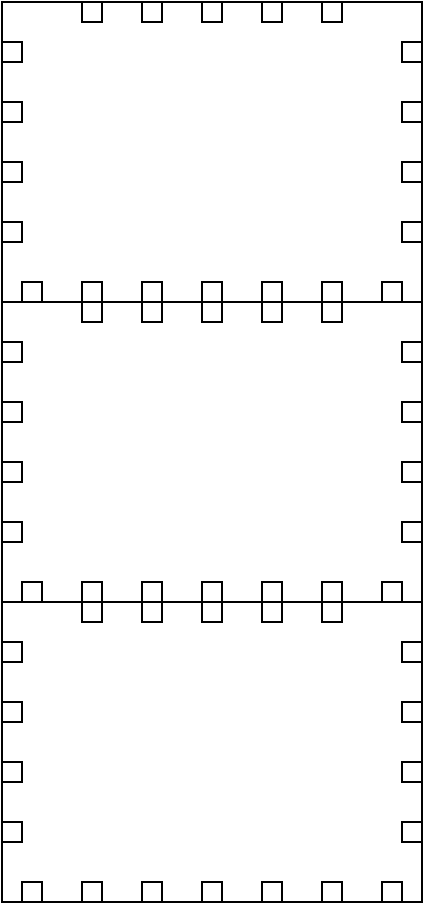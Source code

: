<mxfile version="24.7.17">
  <diagram name="Página-1" id="bEjzddV3gI1Qo6NDlcU8">
    <mxGraphModel dx="819" dy="446" grid="1" gridSize="10" guides="1" tooltips="1" connect="1" arrows="1" fold="1" page="1" pageScale="1" pageWidth="827" pageHeight="1169" math="0" shadow="0">
      <root>
        <mxCell id="0" />
        <mxCell id="1" parent="0" />
        <mxCell id="-dcKWdusKPxa610ObrPj-1" value="" style="rounded=0;whiteSpace=wrap;html=1;" parent="1" vertex="1">
          <mxGeometry x="230" y="290" width="210" height="150" as="geometry" />
        </mxCell>
        <mxCell id="-gWjbdV3mslaM5KhAlm3-1" value="" style="rounded=0;whiteSpace=wrap;html=1;" vertex="1" parent="1">
          <mxGeometry x="300" y="290" width="10" height="10" as="geometry" />
        </mxCell>
        <mxCell id="-gWjbdV3mslaM5KhAlm3-2" value="" style="rounded=0;whiteSpace=wrap;html=1;" vertex="1" parent="1">
          <mxGeometry x="330" y="290" width="10" height="10" as="geometry" />
        </mxCell>
        <mxCell id="-gWjbdV3mslaM5KhAlm3-3" value="" style="rounded=0;whiteSpace=wrap;html=1;" vertex="1" parent="1">
          <mxGeometry x="360" y="290" width="10" height="10" as="geometry" />
        </mxCell>
        <mxCell id="-gWjbdV3mslaM5KhAlm3-4" value="" style="rounded=0;whiteSpace=wrap;html=1;" vertex="1" parent="1">
          <mxGeometry x="390" y="290" width="10" height="10" as="geometry" />
        </mxCell>
        <mxCell id="-gWjbdV3mslaM5KhAlm3-7" value="" style="rounded=0;whiteSpace=wrap;html=1;" vertex="1" parent="1">
          <mxGeometry x="300" y="290" width="10" height="10" as="geometry" />
        </mxCell>
        <mxCell id="-gWjbdV3mslaM5KhAlm3-8" value="" style="rounded=0;whiteSpace=wrap;html=1;" vertex="1" parent="1">
          <mxGeometry x="270" y="290" width="10" height="10" as="geometry" />
        </mxCell>
        <mxCell id="-gWjbdV3mslaM5KhAlm3-9" value="" style="rounded=0;whiteSpace=wrap;html=1;" vertex="1" parent="1">
          <mxGeometry x="230" y="310" width="10" height="10" as="geometry" />
        </mxCell>
        <mxCell id="-gWjbdV3mslaM5KhAlm3-10" value="" style="rounded=0;whiteSpace=wrap;html=1;" vertex="1" parent="1">
          <mxGeometry x="230" y="340" width="10" height="10" as="geometry" />
        </mxCell>
        <mxCell id="-gWjbdV3mslaM5KhAlm3-11" value="" style="rounded=0;whiteSpace=wrap;html=1;" vertex="1" parent="1">
          <mxGeometry x="230" y="370" width="10" height="10" as="geometry" />
        </mxCell>
        <mxCell id="-gWjbdV3mslaM5KhAlm3-12" value="" style="rounded=0;whiteSpace=wrap;html=1;" vertex="1" parent="1">
          <mxGeometry x="230" y="400" width="10" height="10" as="geometry" />
        </mxCell>
        <mxCell id="-gWjbdV3mslaM5KhAlm3-13" value="" style="rounded=0;whiteSpace=wrap;html=1;" vertex="1" parent="1">
          <mxGeometry x="240" y="430" width="10" height="10" as="geometry" />
        </mxCell>
        <mxCell id="-gWjbdV3mslaM5KhAlm3-14" value="" style="rounded=0;whiteSpace=wrap;html=1;" vertex="1" parent="1">
          <mxGeometry x="270" y="430" width="10" height="10" as="geometry" />
        </mxCell>
        <mxCell id="-gWjbdV3mslaM5KhAlm3-15" value="" style="rounded=0;whiteSpace=wrap;html=1;" vertex="1" parent="1">
          <mxGeometry x="300" y="430" width="10" height="10" as="geometry" />
        </mxCell>
        <mxCell id="-gWjbdV3mslaM5KhAlm3-17" value="" style="rounded=0;whiteSpace=wrap;html=1;" vertex="1" parent="1">
          <mxGeometry x="430" y="340" width="10" height="10" as="geometry" />
        </mxCell>
        <mxCell id="-gWjbdV3mslaM5KhAlm3-18" value="" style="rounded=0;whiteSpace=wrap;html=1;" vertex="1" parent="1">
          <mxGeometry x="430" y="370" width="10" height="10" as="geometry" />
        </mxCell>
        <mxCell id="-gWjbdV3mslaM5KhAlm3-19" value="" style="rounded=0;whiteSpace=wrap;html=1;" vertex="1" parent="1">
          <mxGeometry x="430" y="310" width="10" height="10" as="geometry" />
        </mxCell>
        <mxCell id="-gWjbdV3mslaM5KhAlm3-20" value="" style="rounded=0;whiteSpace=wrap;html=1;" vertex="1" parent="1">
          <mxGeometry x="430" y="400" width="10" height="10" as="geometry" />
        </mxCell>
        <mxCell id="-gWjbdV3mslaM5KhAlm3-21" value="" style="rounded=0;whiteSpace=wrap;html=1;" vertex="1" parent="1">
          <mxGeometry x="390" y="430" width="10" height="10" as="geometry" />
        </mxCell>
        <mxCell id="-gWjbdV3mslaM5KhAlm3-22" value="" style="rounded=0;whiteSpace=wrap;html=1;" vertex="1" parent="1">
          <mxGeometry x="360" y="430" width="10" height="10" as="geometry" />
        </mxCell>
        <mxCell id="-gWjbdV3mslaM5KhAlm3-23" value="" style="rounded=0;whiteSpace=wrap;html=1;" vertex="1" parent="1">
          <mxGeometry x="330" y="430" width="10" height="10" as="geometry" />
        </mxCell>
        <mxCell id="-gWjbdV3mslaM5KhAlm3-88" value="" style="rounded=0;whiteSpace=wrap;html=1;" vertex="1" parent="1">
          <mxGeometry x="420" y="430" width="10" height="10" as="geometry" />
        </mxCell>
        <mxCell id="-gWjbdV3mslaM5KhAlm3-135" value="" style="rounded=0;whiteSpace=wrap;html=1;" vertex="1" parent="1">
          <mxGeometry x="230" y="440" width="210" height="150" as="geometry" />
        </mxCell>
        <mxCell id="-gWjbdV3mslaM5KhAlm3-136" value="" style="rounded=0;whiteSpace=wrap;html=1;" vertex="1" parent="1">
          <mxGeometry x="300" y="440" width="10" height="10" as="geometry" />
        </mxCell>
        <mxCell id="-gWjbdV3mslaM5KhAlm3-137" value="" style="rounded=0;whiteSpace=wrap;html=1;" vertex="1" parent="1">
          <mxGeometry x="330" y="440" width="10" height="10" as="geometry" />
        </mxCell>
        <mxCell id="-gWjbdV3mslaM5KhAlm3-138" value="" style="rounded=0;whiteSpace=wrap;html=1;" vertex="1" parent="1">
          <mxGeometry x="360" y="440" width="10" height="10" as="geometry" />
        </mxCell>
        <mxCell id="-gWjbdV3mslaM5KhAlm3-139" value="" style="rounded=0;whiteSpace=wrap;html=1;" vertex="1" parent="1">
          <mxGeometry x="390" y="440" width="10" height="10" as="geometry" />
        </mxCell>
        <mxCell id="-gWjbdV3mslaM5KhAlm3-140" value="" style="rounded=0;whiteSpace=wrap;html=1;" vertex="1" parent="1">
          <mxGeometry x="300" y="440" width="10" height="10" as="geometry" />
        </mxCell>
        <mxCell id="-gWjbdV3mslaM5KhAlm3-141" value="" style="rounded=0;whiteSpace=wrap;html=1;" vertex="1" parent="1">
          <mxGeometry x="270" y="440" width="10" height="10" as="geometry" />
        </mxCell>
        <mxCell id="-gWjbdV3mslaM5KhAlm3-142" value="" style="rounded=0;whiteSpace=wrap;html=1;" vertex="1" parent="1">
          <mxGeometry x="230" y="460" width="10" height="10" as="geometry" />
        </mxCell>
        <mxCell id="-gWjbdV3mslaM5KhAlm3-143" value="" style="rounded=0;whiteSpace=wrap;html=1;" vertex="1" parent="1">
          <mxGeometry x="230" y="490" width="10" height="10" as="geometry" />
        </mxCell>
        <mxCell id="-gWjbdV3mslaM5KhAlm3-144" value="" style="rounded=0;whiteSpace=wrap;html=1;" vertex="1" parent="1">
          <mxGeometry x="230" y="520" width="10" height="10" as="geometry" />
        </mxCell>
        <mxCell id="-gWjbdV3mslaM5KhAlm3-145" value="" style="rounded=0;whiteSpace=wrap;html=1;" vertex="1" parent="1">
          <mxGeometry x="230" y="550" width="10" height="10" as="geometry" />
        </mxCell>
        <mxCell id="-gWjbdV3mslaM5KhAlm3-146" value="" style="rounded=0;whiteSpace=wrap;html=1;" vertex="1" parent="1">
          <mxGeometry x="240" y="580" width="10" height="10" as="geometry" />
        </mxCell>
        <mxCell id="-gWjbdV3mslaM5KhAlm3-147" value="" style="rounded=0;whiteSpace=wrap;html=1;" vertex="1" parent="1">
          <mxGeometry x="270" y="580" width="10" height="10" as="geometry" />
        </mxCell>
        <mxCell id="-gWjbdV3mslaM5KhAlm3-148" value="" style="rounded=0;whiteSpace=wrap;html=1;" vertex="1" parent="1">
          <mxGeometry x="300" y="580" width="10" height="10" as="geometry" />
        </mxCell>
        <mxCell id="-gWjbdV3mslaM5KhAlm3-149" value="" style="rounded=0;whiteSpace=wrap;html=1;" vertex="1" parent="1">
          <mxGeometry x="430" y="490" width="10" height="10" as="geometry" />
        </mxCell>
        <mxCell id="-gWjbdV3mslaM5KhAlm3-150" value="" style="rounded=0;whiteSpace=wrap;html=1;" vertex="1" parent="1">
          <mxGeometry x="430" y="520" width="10" height="10" as="geometry" />
        </mxCell>
        <mxCell id="-gWjbdV3mslaM5KhAlm3-151" value="" style="rounded=0;whiteSpace=wrap;html=1;" vertex="1" parent="1">
          <mxGeometry x="430" y="460" width="10" height="10" as="geometry" />
        </mxCell>
        <mxCell id="-gWjbdV3mslaM5KhAlm3-152" value="" style="rounded=0;whiteSpace=wrap;html=1;" vertex="1" parent="1">
          <mxGeometry x="430" y="550" width="10" height="10" as="geometry" />
        </mxCell>
        <mxCell id="-gWjbdV3mslaM5KhAlm3-153" value="" style="rounded=0;whiteSpace=wrap;html=1;" vertex="1" parent="1">
          <mxGeometry x="390" y="580" width="10" height="10" as="geometry" />
        </mxCell>
        <mxCell id="-gWjbdV3mslaM5KhAlm3-154" value="" style="rounded=0;whiteSpace=wrap;html=1;" vertex="1" parent="1">
          <mxGeometry x="360" y="580" width="10" height="10" as="geometry" />
        </mxCell>
        <mxCell id="-gWjbdV3mslaM5KhAlm3-155" value="" style="rounded=0;whiteSpace=wrap;html=1;" vertex="1" parent="1">
          <mxGeometry x="330" y="580" width="10" height="10" as="geometry" />
        </mxCell>
        <mxCell id="-gWjbdV3mslaM5KhAlm3-156" value="" style="rounded=0;whiteSpace=wrap;html=1;" vertex="1" parent="1">
          <mxGeometry x="420" y="580" width="10" height="10" as="geometry" />
        </mxCell>
        <mxCell id="-gWjbdV3mslaM5KhAlm3-157" value="" style="rounded=0;whiteSpace=wrap;html=1;" vertex="1" parent="1">
          <mxGeometry x="230" y="590" width="210" height="150" as="geometry" />
        </mxCell>
        <mxCell id="-gWjbdV3mslaM5KhAlm3-158" value="" style="rounded=0;whiteSpace=wrap;html=1;" vertex="1" parent="1">
          <mxGeometry x="300" y="590" width="10" height="10" as="geometry" />
        </mxCell>
        <mxCell id="-gWjbdV3mslaM5KhAlm3-159" value="" style="rounded=0;whiteSpace=wrap;html=1;" vertex="1" parent="1">
          <mxGeometry x="330" y="590" width="10" height="10" as="geometry" />
        </mxCell>
        <mxCell id="-gWjbdV3mslaM5KhAlm3-160" value="" style="rounded=0;whiteSpace=wrap;html=1;" vertex="1" parent="1">
          <mxGeometry x="360" y="590" width="10" height="10" as="geometry" />
        </mxCell>
        <mxCell id="-gWjbdV3mslaM5KhAlm3-161" value="" style="rounded=0;whiteSpace=wrap;html=1;" vertex="1" parent="1">
          <mxGeometry x="390" y="590" width="10" height="10" as="geometry" />
        </mxCell>
        <mxCell id="-gWjbdV3mslaM5KhAlm3-162" value="" style="rounded=0;whiteSpace=wrap;html=1;" vertex="1" parent="1">
          <mxGeometry x="300" y="590" width="10" height="10" as="geometry" />
        </mxCell>
        <mxCell id="-gWjbdV3mslaM5KhAlm3-163" value="" style="rounded=0;whiteSpace=wrap;html=1;" vertex="1" parent="1">
          <mxGeometry x="270" y="590" width="10" height="10" as="geometry" />
        </mxCell>
        <mxCell id="-gWjbdV3mslaM5KhAlm3-164" value="" style="rounded=0;whiteSpace=wrap;html=1;" vertex="1" parent="1">
          <mxGeometry x="230" y="610" width="10" height="10" as="geometry" />
        </mxCell>
        <mxCell id="-gWjbdV3mslaM5KhAlm3-165" value="" style="rounded=0;whiteSpace=wrap;html=1;" vertex="1" parent="1">
          <mxGeometry x="230" y="640" width="10" height="10" as="geometry" />
        </mxCell>
        <mxCell id="-gWjbdV3mslaM5KhAlm3-166" value="" style="rounded=0;whiteSpace=wrap;html=1;" vertex="1" parent="1">
          <mxGeometry x="230" y="670" width="10" height="10" as="geometry" />
        </mxCell>
        <mxCell id="-gWjbdV3mslaM5KhAlm3-167" value="" style="rounded=0;whiteSpace=wrap;html=1;" vertex="1" parent="1">
          <mxGeometry x="230" y="700" width="10" height="10" as="geometry" />
        </mxCell>
        <mxCell id="-gWjbdV3mslaM5KhAlm3-168" value="" style="rounded=0;whiteSpace=wrap;html=1;" vertex="1" parent="1">
          <mxGeometry x="240" y="730" width="10" height="10" as="geometry" />
        </mxCell>
        <mxCell id="-gWjbdV3mslaM5KhAlm3-169" value="" style="rounded=0;whiteSpace=wrap;html=1;" vertex="1" parent="1">
          <mxGeometry x="270" y="730" width="10" height="10" as="geometry" />
        </mxCell>
        <mxCell id="-gWjbdV3mslaM5KhAlm3-170" value="" style="rounded=0;whiteSpace=wrap;html=1;" vertex="1" parent="1">
          <mxGeometry x="300" y="730" width="10" height="10" as="geometry" />
        </mxCell>
        <mxCell id="-gWjbdV3mslaM5KhAlm3-171" value="" style="rounded=0;whiteSpace=wrap;html=1;" vertex="1" parent="1">
          <mxGeometry x="430" y="640" width="10" height="10" as="geometry" />
        </mxCell>
        <mxCell id="-gWjbdV3mslaM5KhAlm3-172" value="" style="rounded=0;whiteSpace=wrap;html=1;" vertex="1" parent="1">
          <mxGeometry x="430" y="670" width="10" height="10" as="geometry" />
        </mxCell>
        <mxCell id="-gWjbdV3mslaM5KhAlm3-173" value="" style="rounded=0;whiteSpace=wrap;html=1;" vertex="1" parent="1">
          <mxGeometry x="430" y="610" width="10" height="10" as="geometry" />
        </mxCell>
        <mxCell id="-gWjbdV3mslaM5KhAlm3-174" value="" style="rounded=0;whiteSpace=wrap;html=1;" vertex="1" parent="1">
          <mxGeometry x="430" y="700" width="10" height="10" as="geometry" />
        </mxCell>
        <mxCell id="-gWjbdV3mslaM5KhAlm3-175" value="" style="rounded=0;whiteSpace=wrap;html=1;" vertex="1" parent="1">
          <mxGeometry x="390" y="730" width="10" height="10" as="geometry" />
        </mxCell>
        <mxCell id="-gWjbdV3mslaM5KhAlm3-176" value="" style="rounded=0;whiteSpace=wrap;html=1;" vertex="1" parent="1">
          <mxGeometry x="360" y="730" width="10" height="10" as="geometry" />
        </mxCell>
        <mxCell id="-gWjbdV3mslaM5KhAlm3-177" value="" style="rounded=0;whiteSpace=wrap;html=1;" vertex="1" parent="1">
          <mxGeometry x="330" y="730" width="10" height="10" as="geometry" />
        </mxCell>
        <mxCell id="-gWjbdV3mslaM5KhAlm3-178" value="" style="rounded=0;whiteSpace=wrap;html=1;" vertex="1" parent="1">
          <mxGeometry x="420" y="730" width="10" height="10" as="geometry" />
        </mxCell>
      </root>
    </mxGraphModel>
  </diagram>
</mxfile>
